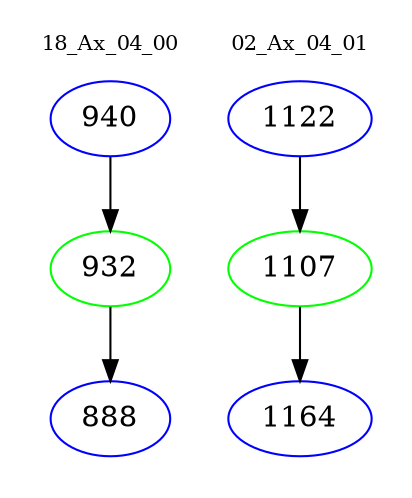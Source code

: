 digraph{
subgraph cluster_0 {
color = white
label = "18_Ax_04_00";
fontsize=10;
T0_940 [label="940", color="blue"]
T0_940 -> T0_932 [color="black"]
T0_932 [label="932", color="green"]
T0_932 -> T0_888 [color="black"]
T0_888 [label="888", color="blue"]
}
subgraph cluster_1 {
color = white
label = "02_Ax_04_01";
fontsize=10;
T1_1122 [label="1122", color="blue"]
T1_1122 -> T1_1107 [color="black"]
T1_1107 [label="1107", color="green"]
T1_1107 -> T1_1164 [color="black"]
T1_1164 [label="1164", color="blue"]
}
}

